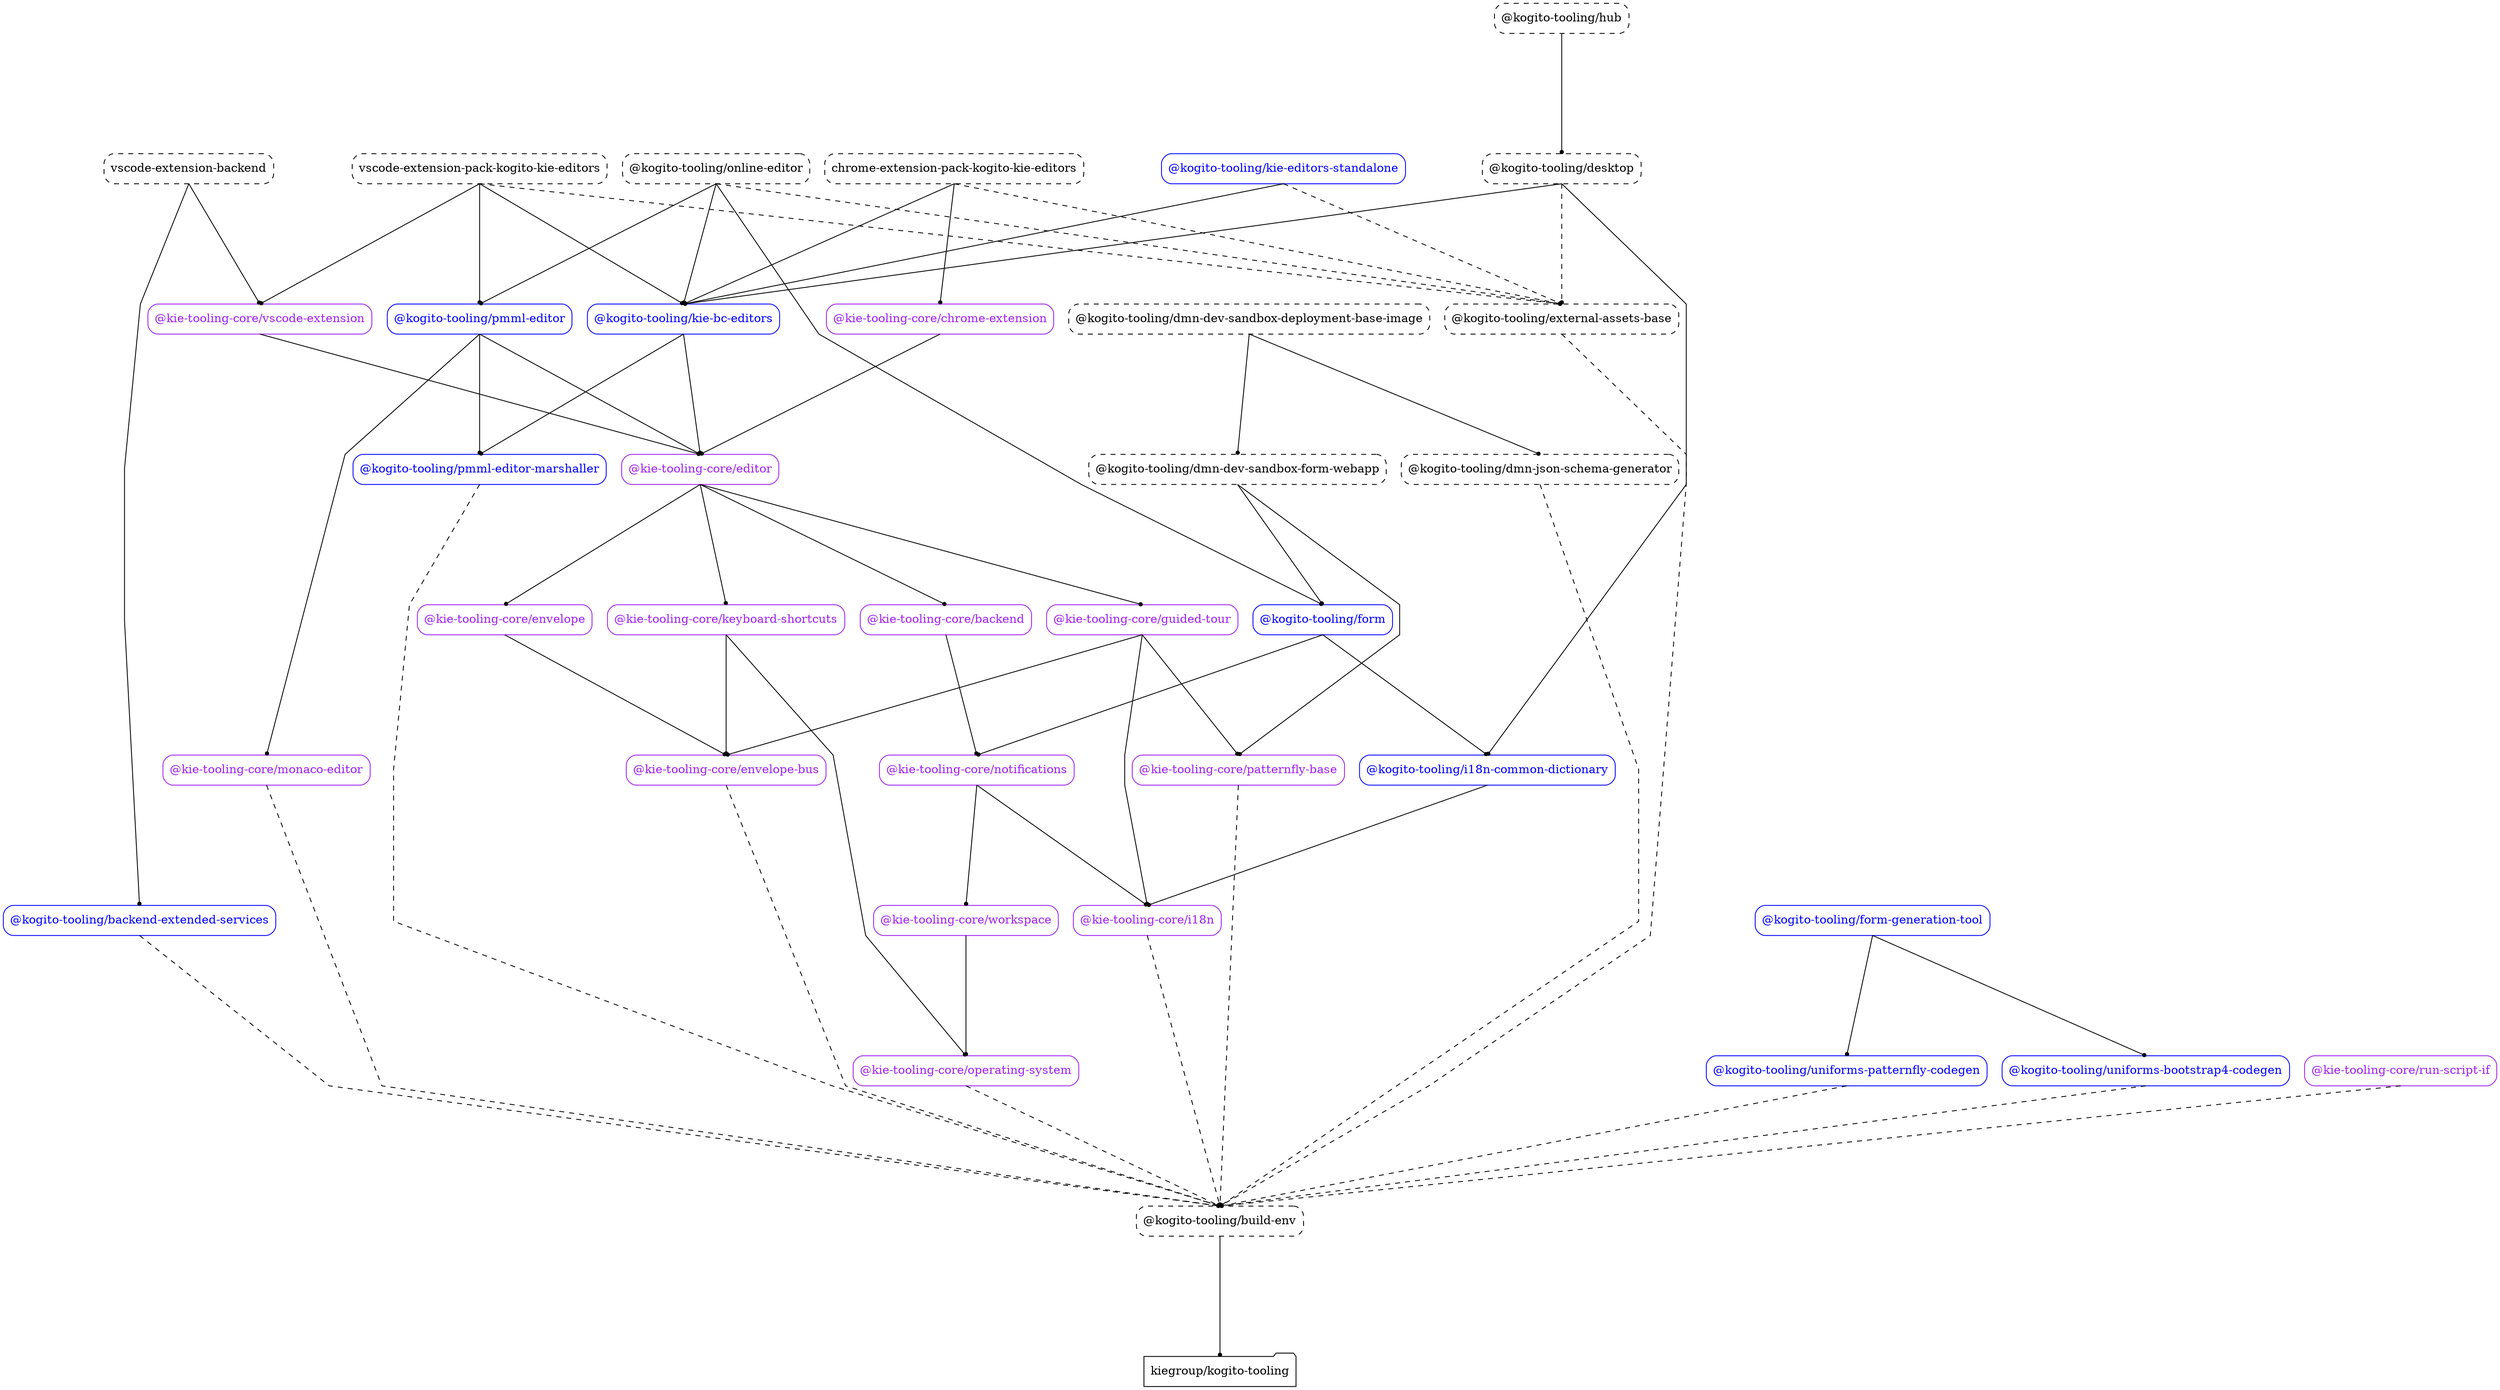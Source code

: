 digraph G {
  graph [ ranksep =2, splines = "polyline", rankdir =TB ];
  node [ shape =box ];
  edge [ headport = "n", tailport = "s", arrowhead =dot, arrowsize =0.5 ];
  "kiegroup/kogito-tooling" [ shape =folder ];
  "@kie-tooling-core/backend" [ style = "rounded", color = "purple", fontcolor = "purple" ];
  "@kie-tooling-core/notifications" [ style = "rounded", color = "purple", fontcolor = "purple" ];
  "@kogito-tooling/backend-extended-services" [ style = "rounded", color = "blue", fontcolor = "blue" ];
  "@kogito-tooling/build-env" [ color = "black", fontcolor = "black", style = "dashed, rounded" ];
  "@kie-tooling-core/chrome-extension" [ style = "rounded", color = "purple", fontcolor = "purple" ];
  "@kie-tooling-core/editor" [ style = "rounded", color = "purple", fontcolor = "purple" ];
  "chrome-extension-pack-kogito-kie-editors" [ color = "black", fontcolor = "black", style = "dashed, rounded" ];
  "@kogito-tooling/kie-bc-editors" [ style = "rounded", color = "blue", fontcolor = "blue" ];
  "@kogito-tooling/external-assets-base" [ color = "black", fontcolor = "black", style = "dashed, rounded" ];
  "@kogito-tooling/desktop" [ color = "black", fontcolor = "black", style = "dashed, rounded" ];
  "@kogito-tooling/i18n-common-dictionary" [ style = "rounded", color = "blue", fontcolor = "blue" ];
  "@kogito-tooling/dmn-dev-sandbox-deployment-base-image" [ color = "black", fontcolor = "black", style = "dashed, rounded" ];
  "@kogito-tooling/dmn-dev-sandbox-form-webapp" [ color = "black", fontcolor = "black", style = "dashed, rounded" ];
  "@kogito-tooling/dmn-json-schema-generator" [ color = "black", fontcolor = "black", style = "dashed, rounded" ];
  "@kie-tooling-core/patternfly-base" [ style = "rounded", color = "purple", fontcolor = "purple" ];
  "@kogito-tooling/form" [ style = "rounded", color = "blue", fontcolor = "blue" ];
  "@kie-tooling-core/envelope" [ style = "rounded", color = "purple", fontcolor = "purple" ];
  "@kie-tooling-core/guided-tour" [ style = "rounded", color = "purple", fontcolor = "purple" ];
  "@kie-tooling-core/keyboard-shortcuts" [ style = "rounded", color = "purple", fontcolor = "purple" ];
  "@kie-tooling-core/envelope-bus" [ style = "rounded", color = "purple", fontcolor = "purple" ];
  "@kogito-tooling/form-generation-tool" [ style = "rounded", color = "blue", fontcolor = "blue" ];
  "@kogito-tooling/uniforms-patternfly-codegen" [ style = "rounded", color = "blue", fontcolor = "blue" ];
  "@kogito-tooling/uniforms-bootstrap4-codegen" [ style = "rounded", color = "blue", fontcolor = "blue" ];
  "@kie-tooling-core/i18n" [ style = "rounded", color = "purple", fontcolor = "purple" ];
  "@kogito-tooling/hub" [ color = "black", fontcolor = "black", style = "dashed, rounded" ];
  "@kie-tooling-core/operating-system" [ style = "rounded", color = "purple", fontcolor = "purple" ];
  "@kogito-tooling/pmml-editor-marshaller" [ style = "rounded", color = "blue", fontcolor = "blue" ];
  "@kogito-tooling/kie-editors-standalone" [ style = "rounded", color = "blue", fontcolor = "blue" ];
  "@kie-tooling-core/monaco-editor" [ style = "rounded", color = "purple", fontcolor = "purple" ];
  "@kie-tooling-core/workspace" [ style = "rounded", color = "purple", fontcolor = "purple" ];
  "@kogito-tooling/online-editor" [ color = "black", fontcolor = "black", style = "dashed, rounded" ];
  "@kogito-tooling/pmml-editor" [ style = "rounded", color = "blue", fontcolor = "blue" ];
  "@kie-tooling-core/run-script-if" [ style = "rounded", color = "purple", fontcolor = "purple" ];
  "@kie-tooling-core/vscode-extension" [ style = "rounded", color = "purple", fontcolor = "purple" ];
  "vscode-extension-backend" [ color = "black", fontcolor = "black", style = "dashed, rounded" ];
  "vscode-extension-pack-kogito-kie-editors" [ color = "black", fontcolor = "black", style = "dashed, rounded" ];
  "@kie-tooling-core/backend" -> "@kie-tooling-core/notifications" [ style = "solid" ];
  "@kogito-tooling/backend-extended-services" -> "@kogito-tooling/build-env" [ style = "dashed" ];
  "@kogito-tooling/build-env" -> "kiegroup/kogito-tooling";
  "@kie-tooling-core/chrome-extension" -> "@kie-tooling-core/editor" [ style = "solid" ];
  "chrome-extension-pack-kogito-kie-editors" -> "@kie-tooling-core/chrome-extension" [ style = "solid" ];
  "chrome-extension-pack-kogito-kie-editors" -> "@kogito-tooling/kie-bc-editors" [ style = "solid" ];
  "chrome-extension-pack-kogito-kie-editors" -> "@kogito-tooling/external-assets-base" [ style = "dashed" ];
  "@kogito-tooling/desktop" -> "@kogito-tooling/i18n-common-dictionary" [ style = "solid" ];
  "@kogito-tooling/desktop" -> "@kogito-tooling/kie-bc-editors" [ style = "solid" ];
  "@kogito-tooling/desktop" -> "@kogito-tooling/external-assets-base" [ style = "dashed" ];
  "@kogito-tooling/dmn-dev-sandbox-deployment-base-image" -> "@kogito-tooling/dmn-dev-sandbox-form-webapp" [ style = "solid" ];
  "@kogito-tooling/dmn-dev-sandbox-deployment-base-image" -> "@kogito-tooling/dmn-json-schema-generator" [ style = "solid" ];
  "@kogito-tooling/dmn-dev-sandbox-form-webapp" -> "@kie-tooling-core/patternfly-base" [ style = "solid" ];
  "@kogito-tooling/dmn-dev-sandbox-form-webapp" -> "@kogito-tooling/form" [ style = "solid" ];
  "@kogito-tooling/dmn-json-schema-generator" -> "@kogito-tooling/build-env" [ style = "dashed" ];
  "@kie-tooling-core/editor" -> "@kie-tooling-core/backend" [ style = "solid" ];
  "@kie-tooling-core/editor" -> "@kie-tooling-core/envelope" [ style = "solid" ];
  "@kie-tooling-core/editor" -> "@kie-tooling-core/guided-tour" [ style = "solid" ];
  "@kie-tooling-core/editor" -> "@kie-tooling-core/keyboard-shortcuts" [ style = "solid" ];
  "@kie-tooling-core/envelope" -> "@kie-tooling-core/envelope-bus" [ style = "solid" ];
  "@kie-tooling-core/envelope-bus" -> "@kogito-tooling/build-env" [ style = "dashed" ];
  "@kogito-tooling/external-assets-base" -> "@kogito-tooling/build-env" [ style = "dashed" ];
  "@kogito-tooling/form" -> "@kie-tooling-core/notifications" [ style = "solid" ];
  "@kogito-tooling/form" -> "@kogito-tooling/i18n-common-dictionary" [ style = "solid" ];
  "@kogito-tooling/form-generation-tool" -> "@kogito-tooling/uniforms-patternfly-codegen" [ style = "solid" ];
  "@kogito-tooling/form-generation-tool" -> "@kogito-tooling/uniforms-bootstrap4-codegen" [ style = "solid" ];
  "@kie-tooling-core/guided-tour" -> "@kie-tooling-core/envelope-bus" [ style = "solid" ];
  "@kie-tooling-core/guided-tour" -> "@kie-tooling-core/i18n" [ style = "solid" ];
  "@kie-tooling-core/guided-tour" -> "@kie-tooling-core/patternfly-base" [ style = "solid" ];
  "@kogito-tooling/hub" -> "@kogito-tooling/desktop" [ style = "solid" ];
  "@kie-tooling-core/i18n" -> "@kogito-tooling/build-env" [ style = "dashed" ];
  "@kogito-tooling/i18n-common-dictionary" -> "@kie-tooling-core/i18n" [ style = "solid" ];
  "@kie-tooling-core/keyboard-shortcuts" -> "@kie-tooling-core/envelope-bus" [ style = "solid" ];
  "@kie-tooling-core/keyboard-shortcuts" -> "@kie-tooling-core/operating-system" [ style = "solid" ];
  "@kogito-tooling/kie-bc-editors" -> "@kogito-tooling/pmml-editor-marshaller" [ style = "solid" ];
  "@kogito-tooling/kie-bc-editors" -> "@kie-tooling-core/editor" [ style = "solid" ];
  "@kogito-tooling/kie-editors-standalone" -> "@kogito-tooling/kie-bc-editors" [ style = "solid" ];
  "@kogito-tooling/kie-editors-standalone" -> "@kogito-tooling/external-assets-base" [ style = "dashed" ];
  "@kie-tooling-core/monaco-editor" -> "@kogito-tooling/build-env" [ style = "dashed" ];
  "@kie-tooling-core/notifications" -> "@kie-tooling-core/i18n" [ style = "solid" ];
  "@kie-tooling-core/notifications" -> "@kie-tooling-core/workspace" [ style = "solid" ];
  "@kogito-tooling/online-editor" -> "@kogito-tooling/form" [ style = "solid" ];
  "@kogito-tooling/online-editor" -> "@kogito-tooling/kie-bc-editors" [ style = "solid" ];
  "@kogito-tooling/online-editor" -> "@kogito-tooling/pmml-editor" [ style = "solid" ];
  "@kogito-tooling/online-editor" -> "@kogito-tooling/external-assets-base" [ style = "dashed" ];
  "@kie-tooling-core/operating-system" -> "@kogito-tooling/build-env" [ style = "dashed" ];
  "@kie-tooling-core/patternfly-base" -> "@kogito-tooling/build-env" [ style = "dashed" ];
  "@kogito-tooling/pmml-editor" -> "@kie-tooling-core/editor" [ style = "solid" ];
  "@kogito-tooling/pmml-editor" -> "@kie-tooling-core/monaco-editor" [ style = "solid" ];
  "@kogito-tooling/pmml-editor" -> "@kogito-tooling/pmml-editor-marshaller" [ style = "solid" ];
  "@kogito-tooling/pmml-editor-marshaller" -> "@kogito-tooling/build-env" [ style = "dashed" ];
  "@kie-tooling-core/run-script-if" -> "@kogito-tooling/build-env" [ style = "dashed" ];
  "@kogito-tooling/uniforms-bootstrap4-codegen" -> "@kogito-tooling/build-env" [ style = "dashed" ];
  "@kogito-tooling/uniforms-patternfly-codegen" -> "@kogito-tooling/build-env" [ style = "dashed" ];
  "@kie-tooling-core/vscode-extension" -> "@kie-tooling-core/editor" [ style = "solid" ];
  "vscode-extension-backend" -> "@kie-tooling-core/vscode-extension" [ style = "solid" ];
  "vscode-extension-backend" -> "@kogito-tooling/backend-extended-services" [ style = "solid" ];
  "vscode-extension-pack-kogito-kie-editors" -> "@kie-tooling-core/vscode-extension" [ style = "solid" ];
  "vscode-extension-pack-kogito-kie-editors" -> "@kogito-tooling/kie-bc-editors" [ style = "solid" ];
  "vscode-extension-pack-kogito-kie-editors" -> "@kogito-tooling/pmml-editor" [ style = "solid" ];
  "vscode-extension-pack-kogito-kie-editors" -> "@kogito-tooling/external-assets-base" [ style = "dashed" ];
  "@kie-tooling-core/workspace" -> "@kie-tooling-core/operating-system" [ style = "solid" ];
}
